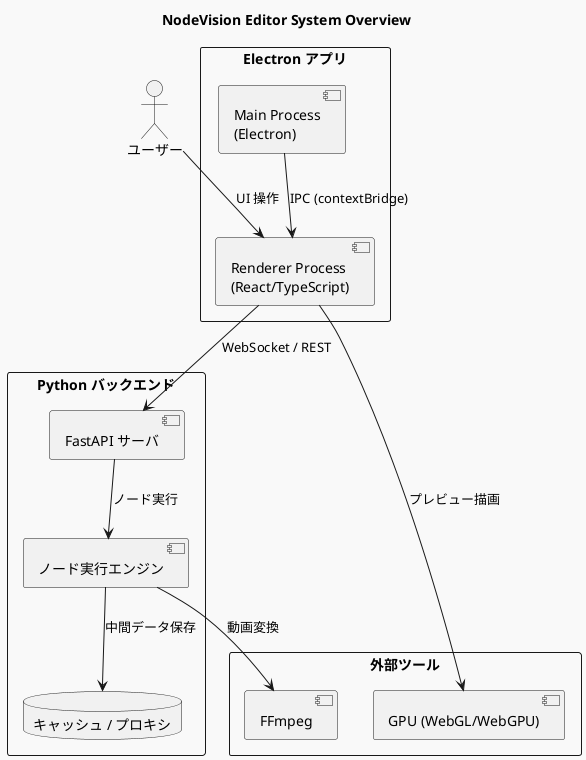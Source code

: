@startuml
title NodeVision Editor System Overview

skinparam backgroundColor #f9f9f9
skinparam packageStyle rectangle

package "Electron アプリ" {
  component "Main Process\n(Electron)" as Main
  component "Renderer Process\n(React/TypeScript)" as Renderer
}

package "Python バックエンド" {
  component "FastAPI サーバ" as FastAPI
  component "ノード実行エンジン" as Engine
  database "キャッシュ / プロキシ" as Cache
}

package "外部ツール" {
  component "FFmpeg" as FFmpeg
  component "GPU (WebGL/WebGPU)" as GPU
}

Main --> Renderer : IPC (contextBridge)
Renderer --> FastAPI : WebSocket / REST
FastAPI --> Engine : ノード実行
Engine --> Cache : 中間データ保存
Engine --> FFmpeg : 動画変換
Renderer --> GPU : プレビュー描画

actor "ユーザー" as User
User --> Renderer : UI 操作

@enduml
